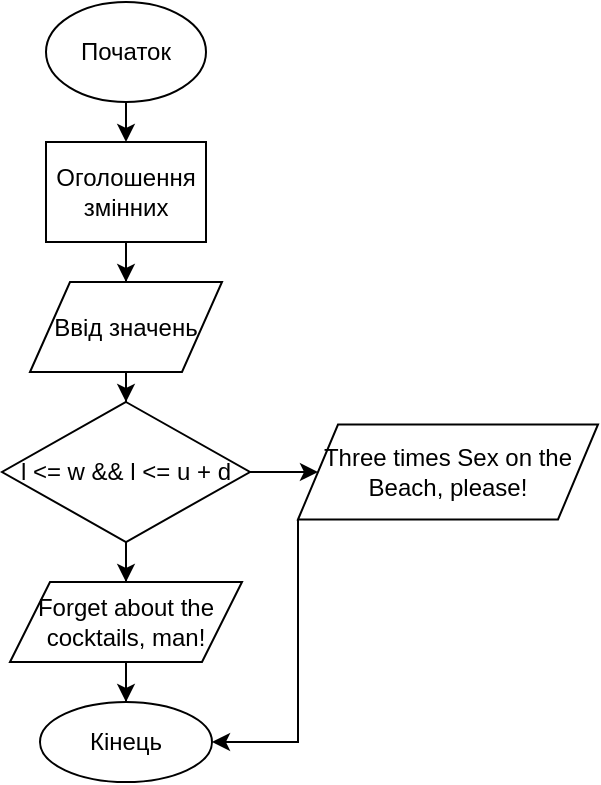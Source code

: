 <mxfile version="24.7.17">
  <diagram name="Сторінка-1" id="g3zTHIjJwYcE6_m8W5ss">
    <mxGraphModel dx="1050" dy="629" grid="1" gridSize="10" guides="1" tooltips="1" connect="1" arrows="1" fold="1" page="1" pageScale="1" pageWidth="827" pageHeight="1169" math="0" shadow="0">
      <root>
        <mxCell id="0" />
        <mxCell id="1" parent="0" />
        <mxCell id="7PMLN2jjK_gD4DNHlFka-1" value="Початок" style="ellipse;whiteSpace=wrap;html=1;" vertex="1" parent="1">
          <mxGeometry x="374" y="10" width="80" height="50" as="geometry" />
        </mxCell>
        <mxCell id="7PMLN2jjK_gD4DNHlFka-8" value="" style="edgeStyle=orthogonalEdgeStyle;rounded=0;orthogonalLoop=1;jettySize=auto;html=1;" edge="1" parent="1" source="7PMLN2jjK_gD4DNHlFka-2" target="7PMLN2jjK_gD4DNHlFka-7">
          <mxGeometry relative="1" as="geometry" />
        </mxCell>
        <mxCell id="7PMLN2jjK_gD4DNHlFka-2" value="Ввід значень" style="shape=parallelogram;perimeter=parallelogramPerimeter;whiteSpace=wrap;html=1;fixedSize=1;" vertex="1" parent="1">
          <mxGeometry x="366" y="150" width="96" height="45" as="geometry" />
        </mxCell>
        <mxCell id="7PMLN2jjK_gD4DNHlFka-6" value="" style="edgeStyle=orthogonalEdgeStyle;rounded=0;orthogonalLoop=1;jettySize=auto;html=1;" edge="1" parent="1" source="7PMLN2jjK_gD4DNHlFka-4" target="7PMLN2jjK_gD4DNHlFka-2">
          <mxGeometry relative="1" as="geometry" />
        </mxCell>
        <mxCell id="7PMLN2jjK_gD4DNHlFka-4" value="Оголошення змінних" style="rounded=0;whiteSpace=wrap;html=1;" vertex="1" parent="1">
          <mxGeometry x="374" y="80" width="80" height="50" as="geometry" />
        </mxCell>
        <mxCell id="7PMLN2jjK_gD4DNHlFka-5" value="" style="endArrow=classic;html=1;rounded=0;exitX=0.5;exitY=1;exitDx=0;exitDy=0;" edge="1" parent="1" source="7PMLN2jjK_gD4DNHlFka-1" target="7PMLN2jjK_gD4DNHlFka-4">
          <mxGeometry width="50" height="50" relative="1" as="geometry">
            <mxPoint x="390" y="250" as="sourcePoint" />
            <mxPoint x="440" y="200" as="targetPoint" />
          </mxGeometry>
        </mxCell>
        <mxCell id="7PMLN2jjK_gD4DNHlFka-10" value="" style="edgeStyle=orthogonalEdgeStyle;rounded=0;orthogonalLoop=1;jettySize=auto;html=1;" edge="1" parent="1" source="7PMLN2jjK_gD4DNHlFka-7" target="7PMLN2jjK_gD4DNHlFka-9">
          <mxGeometry relative="1" as="geometry" />
        </mxCell>
        <mxCell id="7PMLN2jjK_gD4DNHlFka-12" value="" style="edgeStyle=orthogonalEdgeStyle;rounded=0;orthogonalLoop=1;jettySize=auto;html=1;" edge="1" parent="1" source="7PMLN2jjK_gD4DNHlFka-7" target="7PMLN2jjK_gD4DNHlFka-11">
          <mxGeometry relative="1" as="geometry" />
        </mxCell>
        <mxCell id="7PMLN2jjK_gD4DNHlFka-7" value="l &amp;lt;= w &amp;amp;&amp;amp; l &amp;lt;= u + d" style="rhombus;whiteSpace=wrap;html=1;" vertex="1" parent="1">
          <mxGeometry x="352" y="210" width="124" height="70" as="geometry" />
        </mxCell>
        <mxCell id="7PMLN2jjK_gD4DNHlFka-15" style="edgeStyle=orthogonalEdgeStyle;rounded=0;orthogonalLoop=1;jettySize=auto;html=1;entryX=1;entryY=0.5;entryDx=0;entryDy=0;" edge="1" parent="1" source="7PMLN2jjK_gD4DNHlFka-9" target="7PMLN2jjK_gD4DNHlFka-13">
          <mxGeometry relative="1" as="geometry">
            <Array as="points">
              <mxPoint x="500" y="380" />
            </Array>
          </mxGeometry>
        </mxCell>
        <mxCell id="7PMLN2jjK_gD4DNHlFka-9" value="Three times Sex on the Beach, please!" style="shape=parallelogram;perimeter=parallelogramPerimeter;whiteSpace=wrap;html=1;fixedSize=1;" vertex="1" parent="1">
          <mxGeometry x="500" y="221.25" width="150" height="47.5" as="geometry" />
        </mxCell>
        <mxCell id="7PMLN2jjK_gD4DNHlFka-14" value="" style="edgeStyle=orthogonalEdgeStyle;rounded=0;orthogonalLoop=1;jettySize=auto;html=1;" edge="1" parent="1" source="7PMLN2jjK_gD4DNHlFka-11" target="7PMLN2jjK_gD4DNHlFka-13">
          <mxGeometry relative="1" as="geometry" />
        </mxCell>
        <mxCell id="7PMLN2jjK_gD4DNHlFka-11" value="Forget about the cocktails, man!" style="shape=parallelogram;perimeter=parallelogramPerimeter;whiteSpace=wrap;html=1;fixedSize=1;" vertex="1" parent="1">
          <mxGeometry x="356" y="300" width="116" height="40" as="geometry" />
        </mxCell>
        <mxCell id="7PMLN2jjK_gD4DNHlFka-13" value="Кінець" style="ellipse;whiteSpace=wrap;html=1;" vertex="1" parent="1">
          <mxGeometry x="371" y="360" width="86" height="40" as="geometry" />
        </mxCell>
      </root>
    </mxGraphModel>
  </diagram>
</mxfile>
